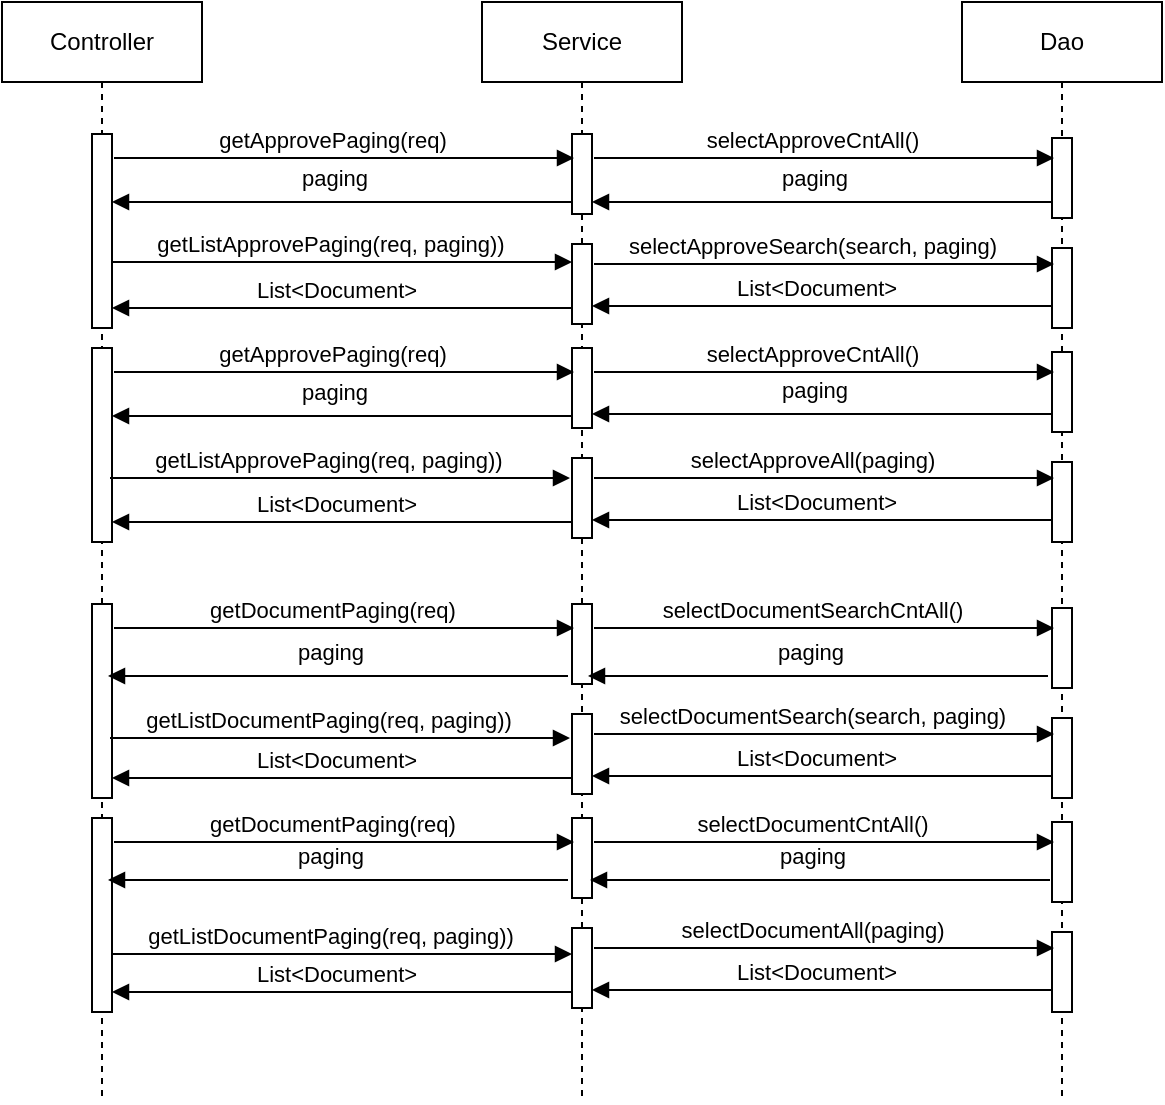 <mxfile version="13.2.6" type="github">
  <diagram id="GmI4eg5Vj9IhphaG-CfB" name="Page-1">
    <mxGraphModel dx="1422" dy="794" grid="1" gridSize="10" guides="1" tooltips="1" connect="1" arrows="1" fold="1" page="1" pageScale="1" pageWidth="827" pageHeight="1169" math="0" shadow="0">
      <root>
        <mxCell id="0" />
        <mxCell id="1" parent="0" />
        <mxCell id="dw9jjnBZyIxeGPxxYRrR-5" value="Controller" style="shape=umlLifeline;perimeter=lifelinePerimeter;whiteSpace=wrap;html=1;container=1;collapsible=0;recursiveResize=0;outlineConnect=0;" parent="1" vertex="1">
          <mxGeometry x="124" y="80" width="100" height="550" as="geometry" />
        </mxCell>
        <mxCell id="dw9jjnBZyIxeGPxxYRrR-6" value="Service" style="shape=umlLifeline;perimeter=lifelinePerimeter;whiteSpace=wrap;html=1;container=1;collapsible=0;recursiveResize=0;outlineConnect=0;" parent="1" vertex="1">
          <mxGeometry x="364" y="80" width="100" height="550" as="geometry" />
        </mxCell>
        <mxCell id="Astc3gN2xnt3zBdMGdQR-18" value="" style="html=1;points=[];perimeter=orthogonalPerimeter;" vertex="1" parent="dw9jjnBZyIxeGPxxYRrR-6">
          <mxGeometry x="45" y="66" width="10" height="40" as="geometry" />
        </mxCell>
        <mxCell id="Astc3gN2xnt3zBdMGdQR-19" value="" style="html=1;points=[];perimeter=orthogonalPerimeter;" vertex="1" parent="dw9jjnBZyIxeGPxxYRrR-6">
          <mxGeometry x="45" y="121" width="10" height="40" as="geometry" />
        </mxCell>
        <mxCell id="Astc3gN2xnt3zBdMGdQR-20" value="" style="html=1;points=[];perimeter=orthogonalPerimeter;" vertex="1" parent="dw9jjnBZyIxeGPxxYRrR-6">
          <mxGeometry x="45" y="173" width="10" height="40" as="geometry" />
        </mxCell>
        <mxCell id="Astc3gN2xnt3zBdMGdQR-21" value="" style="html=1;points=[];perimeter=orthogonalPerimeter;" vertex="1" parent="dw9jjnBZyIxeGPxxYRrR-6">
          <mxGeometry x="45" y="228" width="10" height="40" as="geometry" />
        </mxCell>
        <mxCell id="Astc3gN2xnt3zBdMGdQR-22" value="" style="html=1;points=[];perimeter=orthogonalPerimeter;" vertex="1" parent="dw9jjnBZyIxeGPxxYRrR-6">
          <mxGeometry x="45" y="301" width="10" height="40" as="geometry" />
        </mxCell>
        <mxCell id="Astc3gN2xnt3zBdMGdQR-23" value="" style="html=1;points=[];perimeter=orthogonalPerimeter;" vertex="1" parent="dw9jjnBZyIxeGPxxYRrR-6">
          <mxGeometry x="45" y="356" width="10" height="40" as="geometry" />
        </mxCell>
        <mxCell id="Astc3gN2xnt3zBdMGdQR-24" value="" style="html=1;points=[];perimeter=orthogonalPerimeter;" vertex="1" parent="dw9jjnBZyIxeGPxxYRrR-6">
          <mxGeometry x="45" y="408" width="10" height="40" as="geometry" />
        </mxCell>
        <mxCell id="Astc3gN2xnt3zBdMGdQR-25" value="" style="html=1;points=[];perimeter=orthogonalPerimeter;" vertex="1" parent="dw9jjnBZyIxeGPxxYRrR-6">
          <mxGeometry x="45" y="463" width="10" height="40" as="geometry" />
        </mxCell>
        <mxCell id="dw9jjnBZyIxeGPxxYRrR-7" value="Dao" style="shape=umlLifeline;perimeter=lifelinePerimeter;whiteSpace=wrap;html=1;container=1;collapsible=0;recursiveResize=0;outlineConnect=0;" parent="1" vertex="1">
          <mxGeometry x="604" y="80" width="100" height="550" as="geometry" />
        </mxCell>
        <mxCell id="V--YnVg1bQpoPxI7jUqb-61" value="" style="html=1;points=[];perimeter=orthogonalPerimeter;" parent="dw9jjnBZyIxeGPxxYRrR-7" vertex="1">
          <mxGeometry x="-435" y="66" width="10" height="97" as="geometry" />
        </mxCell>
        <mxCell id="V--YnVg1bQpoPxI7jUqb-63" value="" style="html=1;points=[];perimeter=orthogonalPerimeter;" parent="dw9jjnBZyIxeGPxxYRrR-7" vertex="1">
          <mxGeometry x="45" y="68" width="10" height="40" as="geometry" />
        </mxCell>
        <mxCell id="V--YnVg1bQpoPxI7jUqb-64" value="getApprovePaging(req)" style="html=1;verticalAlign=bottom;endArrow=block;" parent="dw9jjnBZyIxeGPxxYRrR-7" edge="1">
          <mxGeometry x="-0.058" width="80" relative="1" as="geometry">
            <mxPoint x="-424" y="78" as="sourcePoint" />
            <mxPoint x="-194" y="78" as="targetPoint" />
            <mxPoint as="offset" />
          </mxGeometry>
        </mxCell>
        <mxCell id="V--YnVg1bQpoPxI7jUqb-65" value="selectApproveCntAll()" style="html=1;verticalAlign=bottom;endArrow=block;" parent="dw9jjnBZyIxeGPxxYRrR-7" edge="1">
          <mxGeometry x="-0.058" width="80" relative="1" as="geometry">
            <mxPoint x="-184" y="78" as="sourcePoint" />
            <mxPoint x="46" y="78" as="targetPoint" />
            <mxPoint as="offset" />
          </mxGeometry>
        </mxCell>
        <mxCell id="V--YnVg1bQpoPxI7jUqb-67" value="" style="html=1;points=[];perimeter=orthogonalPerimeter;" parent="dw9jjnBZyIxeGPxxYRrR-7" vertex="1">
          <mxGeometry x="45" y="123" width="10" height="40" as="geometry" />
        </mxCell>
        <mxCell id="V--YnVg1bQpoPxI7jUqb-68" value="selectApproveSearch(search, paging)" style="html=1;verticalAlign=bottom;endArrow=block;" parent="dw9jjnBZyIxeGPxxYRrR-7" edge="1">
          <mxGeometry x="-0.058" width="80" relative="1" as="geometry">
            <mxPoint x="-184" y="131" as="sourcePoint" />
            <mxPoint x="46" y="131" as="targetPoint" />
            <mxPoint as="offset" />
          </mxGeometry>
        </mxCell>
        <mxCell id="V--YnVg1bQpoPxI7jUqb-69" value="List&amp;lt;Document&amp;gt;" style="html=1;verticalAlign=bottom;endArrow=block;" parent="dw9jjnBZyIxeGPxxYRrR-7" edge="1">
          <mxGeometry x="0.026" width="80" relative="1" as="geometry">
            <mxPoint x="45" y="152" as="sourcePoint" />
            <mxPoint x="-185" y="152" as="targetPoint" />
            <mxPoint as="offset" />
          </mxGeometry>
        </mxCell>
        <mxCell id="V--YnVg1bQpoPxI7jUqb-70" value="List&amp;lt;Document&amp;gt;" style="html=1;verticalAlign=bottom;endArrow=block;" parent="dw9jjnBZyIxeGPxxYRrR-7" edge="1">
          <mxGeometry x="0.026" width="80" relative="1" as="geometry">
            <mxPoint x="-195" y="153" as="sourcePoint" />
            <mxPoint x="-425" y="153" as="targetPoint" />
            <mxPoint as="offset" />
          </mxGeometry>
        </mxCell>
        <mxCell id="V--YnVg1bQpoPxI7jUqb-71" value="" style="html=1;points=[];perimeter=orthogonalPerimeter;" parent="dw9jjnBZyIxeGPxxYRrR-7" vertex="1">
          <mxGeometry x="-435" y="173" width="10" height="97" as="geometry" />
        </mxCell>
        <mxCell id="V--YnVg1bQpoPxI7jUqb-73" value="" style="html=1;points=[];perimeter=orthogonalPerimeter;" parent="dw9jjnBZyIxeGPxxYRrR-7" vertex="1">
          <mxGeometry x="45" y="175" width="10" height="40" as="geometry" />
        </mxCell>
        <mxCell id="V--YnVg1bQpoPxI7jUqb-74" value="getApprovePaging(req)" style="html=1;verticalAlign=bottom;endArrow=block;" parent="dw9jjnBZyIxeGPxxYRrR-7" edge="1">
          <mxGeometry x="-0.058" width="80" relative="1" as="geometry">
            <mxPoint x="-424" y="185" as="sourcePoint" />
            <mxPoint x="-194" y="185" as="targetPoint" />
            <mxPoint as="offset" />
          </mxGeometry>
        </mxCell>
        <mxCell id="V--YnVg1bQpoPxI7jUqb-75" value="selectApproveCntAll()" style="html=1;verticalAlign=bottom;endArrow=block;" parent="dw9jjnBZyIxeGPxxYRrR-7" edge="1">
          <mxGeometry x="-0.058" width="80" relative="1" as="geometry">
            <mxPoint x="-184" y="185" as="sourcePoint" />
            <mxPoint x="46" y="185" as="targetPoint" />
            <mxPoint as="offset" />
          </mxGeometry>
        </mxCell>
        <mxCell id="V--YnVg1bQpoPxI7jUqb-77" value="" style="html=1;points=[];perimeter=orthogonalPerimeter;" parent="dw9jjnBZyIxeGPxxYRrR-7" vertex="1">
          <mxGeometry x="45" y="230" width="10" height="40" as="geometry" />
        </mxCell>
        <mxCell id="V--YnVg1bQpoPxI7jUqb-78" value="selectApproveAll(paging)" style="html=1;verticalAlign=bottom;endArrow=block;" parent="dw9jjnBZyIxeGPxxYRrR-7" edge="1">
          <mxGeometry x="-0.058" width="80" relative="1" as="geometry">
            <mxPoint x="-184" y="238" as="sourcePoint" />
            <mxPoint x="46" y="238" as="targetPoint" />
            <mxPoint as="offset" />
          </mxGeometry>
        </mxCell>
        <mxCell id="V--YnVg1bQpoPxI7jUqb-79" value="List&amp;lt;Document&amp;gt;" style="html=1;verticalAlign=bottom;endArrow=block;" parent="dw9jjnBZyIxeGPxxYRrR-7" edge="1">
          <mxGeometry x="0.026" width="80" relative="1" as="geometry">
            <mxPoint x="45" y="259" as="sourcePoint" />
            <mxPoint x="-185" y="259" as="targetPoint" />
            <mxPoint as="offset" />
          </mxGeometry>
        </mxCell>
        <mxCell id="V--YnVg1bQpoPxI7jUqb-80" value="List&amp;lt;Document&amp;gt;" style="html=1;verticalAlign=bottom;endArrow=block;" parent="dw9jjnBZyIxeGPxxYRrR-7" edge="1">
          <mxGeometry x="0.026" width="80" relative="1" as="geometry">
            <mxPoint x="-195" y="260" as="sourcePoint" />
            <mxPoint x="-425" y="260" as="targetPoint" />
            <mxPoint as="offset" />
          </mxGeometry>
        </mxCell>
        <mxCell id="AzmRYx8aAY5YrTBjNprB-73" value="" style="html=1;points=[];perimeter=orthogonalPerimeter;" parent="1" vertex="1">
          <mxGeometry x="169" y="381" width="10" height="97" as="geometry" />
        </mxCell>
        <mxCell id="AzmRYx8aAY5YrTBjNprB-75" value="" style="html=1;points=[];perimeter=orthogonalPerimeter;" parent="1" vertex="1">
          <mxGeometry x="649" y="383" width="10" height="40" as="geometry" />
        </mxCell>
        <mxCell id="AzmRYx8aAY5YrTBjNprB-76" value="getDocumentPaging(req)" style="html=1;verticalAlign=bottom;endArrow=block;" parent="1" edge="1">
          <mxGeometry x="-0.058" width="80" relative="1" as="geometry">
            <mxPoint x="180" y="393" as="sourcePoint" />
            <mxPoint x="410" y="393" as="targetPoint" />
            <mxPoint as="offset" />
          </mxGeometry>
        </mxCell>
        <mxCell id="AzmRYx8aAY5YrTBjNprB-77" value="selectDocumentSearchCntAll()" style="html=1;verticalAlign=bottom;endArrow=block;" parent="1" edge="1">
          <mxGeometry x="-0.058" width="80" relative="1" as="geometry">
            <mxPoint x="420" y="393" as="sourcePoint" />
            <mxPoint x="650" y="393" as="targetPoint" />
            <mxPoint as="offset" />
          </mxGeometry>
        </mxCell>
        <mxCell id="AzmRYx8aAY5YrTBjNprB-79" value="" style="html=1;points=[];perimeter=orthogonalPerimeter;" parent="1" vertex="1">
          <mxGeometry x="649" y="438" width="10" height="40" as="geometry" />
        </mxCell>
        <mxCell id="AzmRYx8aAY5YrTBjNprB-80" value="selectDocumentSearch(search, paging)" style="html=1;verticalAlign=bottom;endArrow=block;" parent="1" edge="1">
          <mxGeometry x="-0.058" width="80" relative="1" as="geometry">
            <mxPoint x="420" y="446" as="sourcePoint" />
            <mxPoint x="650" y="446" as="targetPoint" />
            <mxPoint as="offset" />
          </mxGeometry>
        </mxCell>
        <mxCell id="AzmRYx8aAY5YrTBjNprB-81" value="List&amp;lt;Document&amp;gt;" style="html=1;verticalAlign=bottom;endArrow=block;" parent="1" edge="1">
          <mxGeometry x="0.026" width="80" relative="1" as="geometry">
            <mxPoint x="649" y="467" as="sourcePoint" />
            <mxPoint x="419" y="467" as="targetPoint" />
            <mxPoint as="offset" />
          </mxGeometry>
        </mxCell>
        <mxCell id="AzmRYx8aAY5YrTBjNprB-82" value="List&amp;lt;Document&amp;gt;" style="html=1;verticalAlign=bottom;endArrow=block;" parent="1" edge="1">
          <mxGeometry x="0.026" width="80" relative="1" as="geometry">
            <mxPoint x="409" y="468" as="sourcePoint" />
            <mxPoint x="179" y="468" as="targetPoint" />
            <mxPoint as="offset" />
          </mxGeometry>
        </mxCell>
        <mxCell id="AzmRYx8aAY5YrTBjNprB-83" value="" style="html=1;points=[];perimeter=orthogonalPerimeter;" parent="1" vertex="1">
          <mxGeometry x="169" y="488" width="10" height="97" as="geometry" />
        </mxCell>
        <mxCell id="AzmRYx8aAY5YrTBjNprB-85" value="" style="html=1;points=[];perimeter=orthogonalPerimeter;" parent="1" vertex="1">
          <mxGeometry x="649" y="490" width="10" height="40" as="geometry" />
        </mxCell>
        <mxCell id="AzmRYx8aAY5YrTBjNprB-86" value="getDocumentPaging(req)" style="html=1;verticalAlign=bottom;endArrow=block;" parent="1" edge="1">
          <mxGeometry x="-0.058" width="80" relative="1" as="geometry">
            <mxPoint x="180" y="500" as="sourcePoint" />
            <mxPoint x="410" y="500" as="targetPoint" />
            <mxPoint as="offset" />
          </mxGeometry>
        </mxCell>
        <mxCell id="AzmRYx8aAY5YrTBjNprB-87" value="selectDocumentCntAll()" style="html=1;verticalAlign=bottom;endArrow=block;" parent="1" edge="1">
          <mxGeometry x="-0.058" width="80" relative="1" as="geometry">
            <mxPoint x="420" y="500" as="sourcePoint" />
            <mxPoint x="650" y="500" as="targetPoint" />
            <mxPoint as="offset" />
          </mxGeometry>
        </mxCell>
        <mxCell id="AzmRYx8aAY5YrTBjNprB-89" value="" style="html=1;points=[];perimeter=orthogonalPerimeter;" parent="1" vertex="1">
          <mxGeometry x="649" y="545" width="10" height="40" as="geometry" />
        </mxCell>
        <mxCell id="AzmRYx8aAY5YrTBjNprB-90" value="selectDocumentAll(paging)" style="html=1;verticalAlign=bottom;endArrow=block;" parent="1" edge="1">
          <mxGeometry x="-0.058" width="80" relative="1" as="geometry">
            <mxPoint x="420" y="553" as="sourcePoint" />
            <mxPoint x="650" y="553" as="targetPoint" />
            <mxPoint as="offset" />
          </mxGeometry>
        </mxCell>
        <mxCell id="AzmRYx8aAY5YrTBjNprB-91" value="List&amp;lt;Document&amp;gt;" style="html=1;verticalAlign=bottom;endArrow=block;" parent="1" edge="1">
          <mxGeometry x="0.026" width="80" relative="1" as="geometry">
            <mxPoint x="649" y="574" as="sourcePoint" />
            <mxPoint x="419" y="574" as="targetPoint" />
            <mxPoint as="offset" />
          </mxGeometry>
        </mxCell>
        <mxCell id="AzmRYx8aAY5YrTBjNprB-92" value="List&amp;lt;Document&amp;gt;" style="html=1;verticalAlign=bottom;endArrow=block;" parent="1" edge="1">
          <mxGeometry x="0.026" width="80" relative="1" as="geometry">
            <mxPoint x="409" y="575" as="sourcePoint" />
            <mxPoint x="179" y="575" as="targetPoint" />
            <mxPoint as="offset" />
          </mxGeometry>
        </mxCell>
        <mxCell id="Astc3gN2xnt3zBdMGdQR-3" value="getListApprovePaging(req, paging))" style="html=1;verticalAlign=bottom;endArrow=block;" edge="1" parent="1">
          <mxGeometry x="-0.058" width="80" relative="1" as="geometry">
            <mxPoint x="179" y="210" as="sourcePoint" />
            <mxPoint x="409" y="210" as="targetPoint" />
            <mxPoint as="offset" />
          </mxGeometry>
        </mxCell>
        <mxCell id="Astc3gN2xnt3zBdMGdQR-5" value="getListApprovePaging(req, paging))" style="html=1;verticalAlign=bottom;endArrow=block;" edge="1" parent="1">
          <mxGeometry x="-0.058" width="80" relative="1" as="geometry">
            <mxPoint x="178" y="318" as="sourcePoint" />
            <mxPoint x="408" y="318" as="targetPoint" />
            <mxPoint as="offset" />
          </mxGeometry>
        </mxCell>
        <mxCell id="Astc3gN2xnt3zBdMGdQR-7" value="getListDocumentPaging(req, paging))" style="html=1;verticalAlign=bottom;endArrow=block;" edge="1" parent="1">
          <mxGeometry x="-0.058" width="80" relative="1" as="geometry">
            <mxPoint x="178" y="448" as="sourcePoint" />
            <mxPoint x="408" y="448" as="targetPoint" />
            <mxPoint as="offset" />
          </mxGeometry>
        </mxCell>
        <mxCell id="Astc3gN2xnt3zBdMGdQR-9" value="getListDocumentPaging(req, paging))" style="html=1;verticalAlign=bottom;endArrow=block;" edge="1" parent="1">
          <mxGeometry x="-0.058" width="80" relative="1" as="geometry">
            <mxPoint x="179" y="556" as="sourcePoint" />
            <mxPoint x="409" y="556" as="targetPoint" />
            <mxPoint as="offset" />
          </mxGeometry>
        </mxCell>
        <mxCell id="V--YnVg1bQpoPxI7jUqb-66" value="paging" style="html=1;verticalAlign=bottom;endArrow=block;" parent="1" edge="1">
          <mxGeometry x="0.035" y="-3" width="80" relative="1" as="geometry">
            <mxPoint x="649" y="180" as="sourcePoint" />
            <mxPoint x="419" y="180" as="targetPoint" />
            <mxPoint as="offset" />
          </mxGeometry>
        </mxCell>
        <mxCell id="Astc3gN2xnt3zBdMGdQR-10" value="paging" style="html=1;verticalAlign=bottom;endArrow=block;" edge="1" parent="1">
          <mxGeometry x="0.035" y="-3" width="80" relative="1" as="geometry">
            <mxPoint x="409" y="180" as="sourcePoint" />
            <mxPoint x="179" y="180" as="targetPoint" />
            <mxPoint as="offset" />
          </mxGeometry>
        </mxCell>
        <mxCell id="Astc3gN2xnt3zBdMGdQR-11" value="paging" style="html=1;verticalAlign=bottom;endArrow=block;" edge="1" parent="1">
          <mxGeometry x="0.035" y="-3" width="80" relative="1" as="geometry">
            <mxPoint x="649" y="286" as="sourcePoint" />
            <mxPoint x="419" y="286" as="targetPoint" />
            <mxPoint as="offset" />
          </mxGeometry>
        </mxCell>
        <mxCell id="Astc3gN2xnt3zBdMGdQR-12" value="paging" style="html=1;verticalAlign=bottom;endArrow=block;" edge="1" parent="1">
          <mxGeometry x="0.035" y="-3" width="80" relative="1" as="geometry">
            <mxPoint x="409" y="287" as="sourcePoint" />
            <mxPoint x="179" y="287" as="targetPoint" />
            <mxPoint as="offset" />
          </mxGeometry>
        </mxCell>
        <mxCell id="Astc3gN2xnt3zBdMGdQR-14" value="paging" style="html=1;verticalAlign=bottom;endArrow=block;" edge="1" parent="1">
          <mxGeometry x="0.035" y="-3" width="80" relative="1" as="geometry">
            <mxPoint x="647" y="417" as="sourcePoint" />
            <mxPoint x="417" y="417" as="targetPoint" />
            <mxPoint as="offset" />
          </mxGeometry>
        </mxCell>
        <mxCell id="Astc3gN2xnt3zBdMGdQR-15" value="paging" style="html=1;verticalAlign=bottom;endArrow=block;" edge="1" parent="1">
          <mxGeometry x="0.035" y="-3" width="80" relative="1" as="geometry">
            <mxPoint x="407" y="417" as="sourcePoint" />
            <mxPoint x="177" y="417" as="targetPoint" />
            <mxPoint as="offset" />
          </mxGeometry>
        </mxCell>
        <mxCell id="Astc3gN2xnt3zBdMGdQR-16" value="paging" style="html=1;verticalAlign=bottom;endArrow=block;" edge="1" parent="1">
          <mxGeometry x="0.035" y="-3" width="80" relative="1" as="geometry">
            <mxPoint x="648" y="519" as="sourcePoint" />
            <mxPoint x="418" y="519" as="targetPoint" />
            <mxPoint as="offset" />
          </mxGeometry>
        </mxCell>
        <mxCell id="Astc3gN2xnt3zBdMGdQR-17" value="paging" style="html=1;verticalAlign=bottom;endArrow=block;" edge="1" parent="1">
          <mxGeometry x="0.035" y="-3" width="80" relative="1" as="geometry">
            <mxPoint x="407" y="519" as="sourcePoint" />
            <mxPoint x="177" y="519" as="targetPoint" />
            <mxPoint as="offset" />
          </mxGeometry>
        </mxCell>
      </root>
    </mxGraphModel>
  </diagram>
</mxfile>
